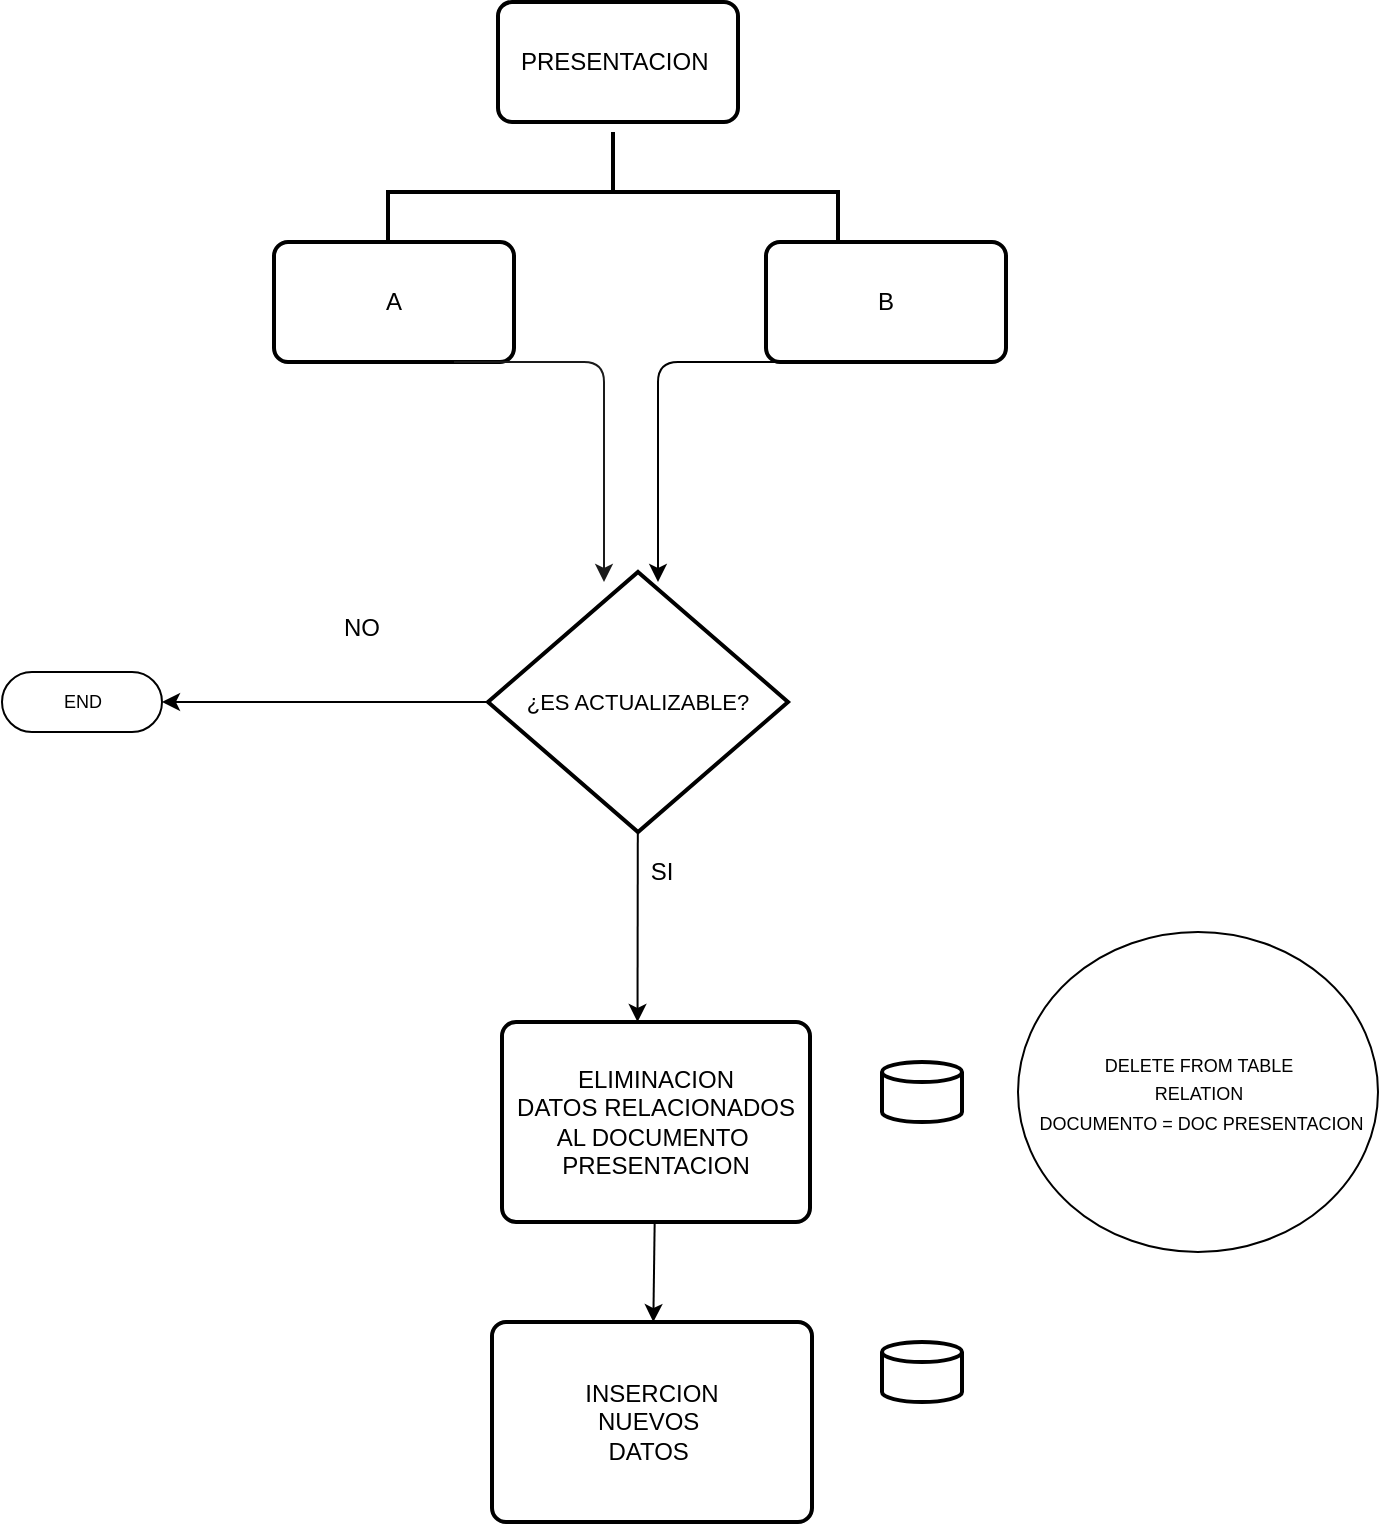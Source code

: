 <mxfile>
    <diagram id="u5Zufpnckb5n7Qbu2Hc4" name="Page-1">
        <mxGraphModel dx="427" dy="667" grid="1" gridSize="10" guides="1" tooltips="1" connect="1" arrows="1" fold="1" page="0" pageScale="1" pageWidth="850" pageHeight="1100" background="#FFFFFF" math="0" shadow="0">
            <root>
                <mxCell id="0"/>
                <mxCell id="1" parent="0"/>
                <mxCell id="3" value="PRESENTACION&amp;nbsp;" style="rounded=1;whiteSpace=wrap;html=1;absoluteArcSize=1;arcSize=14;strokeWidth=2;" vertex="1" parent="1">
                    <mxGeometry x="250" y="70" width="120" height="60" as="geometry"/>
                </mxCell>
                <mxCell id="4" value="" style="strokeWidth=2;html=1;shape=mxgraph.flowchart.annotation_2;align=left;labelPosition=right;pointerEvents=1;rotation=90;gradientColor=none;fillColor=default;strokeColor=#000000;" vertex="1" parent="1">
                    <mxGeometry x="277.5" y="52.5" width="60" height="225" as="geometry"/>
                </mxCell>
                <mxCell id="5" value="A" style="rounded=1;whiteSpace=wrap;html=1;absoluteArcSize=1;arcSize=14;strokeWidth=2;" vertex="1" parent="1">
                    <mxGeometry x="138" y="190" width="120" height="60" as="geometry"/>
                </mxCell>
                <mxCell id="6" value="B" style="rounded=1;whiteSpace=wrap;html=1;absoluteArcSize=1;arcSize=14;strokeWidth=2;" vertex="1" parent="1">
                    <mxGeometry x="384" y="190" width="120" height="60" as="geometry"/>
                </mxCell>
                <mxCell id="13" style="edgeStyle=none;html=1;entryX=0.44;entryY=0;entryDx=0;entryDy=0;entryPerimeter=0;" edge="1" parent="1" source="9" target="12">
                    <mxGeometry relative="1" as="geometry"/>
                </mxCell>
                <mxCell id="23" style="edgeStyle=none;html=1;exitX=0;exitY=0.5;exitDx=0;exitDy=0;exitPerimeter=0;fontSize=9;" edge="1" parent="1" source="9" target="22">
                    <mxGeometry relative="1" as="geometry"/>
                </mxCell>
                <mxCell id="9" value="&lt;font style=&quot;font-size: 11px;&quot;&gt;¿ES ACTUALIZABLE?&lt;/font&gt;" style="strokeWidth=2;html=1;shape=mxgraph.flowchart.decision;whiteSpace=wrap;" vertex="1" parent="1">
                    <mxGeometry x="245" y="355" width="150" height="130" as="geometry"/>
                </mxCell>
                <mxCell id="20" style="edgeStyle=none;html=1;fontSize=9;" edge="1" parent="1" source="12" target="16">
                    <mxGeometry relative="1" as="geometry"/>
                </mxCell>
                <mxCell id="12" value="ELIMINACION&lt;br&gt;DATOS RELACIONADOS&lt;br&gt;AL DOCUMENTO&amp;nbsp;&lt;br&gt;PRESENTACION" style="rounded=1;whiteSpace=wrap;html=1;absoluteArcSize=1;arcSize=14;strokeWidth=2;" vertex="1" parent="1">
                    <mxGeometry x="252" y="580" width="154" height="100" as="geometry"/>
                </mxCell>
                <mxCell id="14" value="SI" style="text;html=1;strokeColor=none;fillColor=none;align=center;verticalAlign=middle;whiteSpace=wrap;rounded=0;" vertex="1" parent="1">
                    <mxGeometry x="302" y="490" width="60" height="30" as="geometry"/>
                </mxCell>
                <mxCell id="16" value="INSERCION&lt;br&gt;NUEVOS&amp;nbsp;&lt;br&gt;DATOS&amp;nbsp;" style="rounded=1;whiteSpace=wrap;html=1;absoluteArcSize=1;arcSize=14;strokeWidth=2;" vertex="1" parent="1">
                    <mxGeometry x="247" y="730" width="160" height="100" as="geometry"/>
                </mxCell>
                <mxCell id="17" value="&lt;font style=&quot;font-size: 9px;&quot;&gt;DELETE FROM TABLE&lt;br&gt;RELATION&lt;br&gt;&amp;nbsp;DOCUMENTO = DOC PRESENTACION&lt;/font&gt;" style="shape=ellipse;html=1;dashed=0;whitespace=wrap;perimeter=ellipsePerimeter;align=center;" vertex="1" parent="1">
                    <mxGeometry x="510" y="535" width="180" height="160" as="geometry"/>
                </mxCell>
                <mxCell id="22" value="END" style="html=1;dashed=0;whitespace=wrap;shape=mxgraph.dfd.start;fontSize=9;" vertex="1" parent="1">
                    <mxGeometry x="2" y="405" width="80" height="30" as="geometry"/>
                </mxCell>
                <mxCell id="24" value="NO" style="text;html=1;strokeColor=none;fillColor=none;align=center;verticalAlign=middle;whiteSpace=wrap;rounded=0;" vertex="1" parent="1">
                    <mxGeometry x="152" y="368" width="60" height="30" as="geometry"/>
                </mxCell>
                <mxCell id="27" value="" style="strokeWidth=2;html=1;shape=mxgraph.flowchart.database;whiteSpace=wrap;fontSize=11;" vertex="1" parent="1">
                    <mxGeometry x="442" y="600" width="40" height="30" as="geometry"/>
                </mxCell>
                <mxCell id="28" value="" style="strokeWidth=2;html=1;shape=mxgraph.flowchart.database;whiteSpace=wrap;fontSize=11;" vertex="1" parent="1">
                    <mxGeometry x="442" y="740" width="40" height="30" as="geometry"/>
                </mxCell>
                <mxCell id="33" value="" style="endArrow=classic;html=1;fontSize=11;strokeColor=#000000;" edge="1" parent="1">
                    <mxGeometry width="50" height="50" relative="1" as="geometry">
                        <mxPoint x="452" y="250" as="sourcePoint"/>
                        <mxPoint x="330" y="360" as="targetPoint"/>
                        <Array as="points">
                            <mxPoint x="330" y="250"/>
                            <mxPoint x="330" y="300"/>
                        </Array>
                    </mxGeometry>
                </mxCell>
                <mxCell id="34" value="" style="endArrow=classic;html=1;fontSize=11;exitX=0.75;exitY=1;exitDx=0;exitDy=0;strokeColor=#1A1A1A;" edge="1" parent="1" source="5">
                    <mxGeometry width="50" height="50" relative="1" as="geometry">
                        <mxPoint x="425" y="250" as="sourcePoint"/>
                        <mxPoint x="303" y="360" as="targetPoint"/>
                        <Array as="points">
                            <mxPoint x="303" y="250"/>
                            <mxPoint x="303" y="300"/>
                        </Array>
                    </mxGeometry>
                </mxCell>
            </root>
        </mxGraphModel>
    </diagram>
</mxfile>
